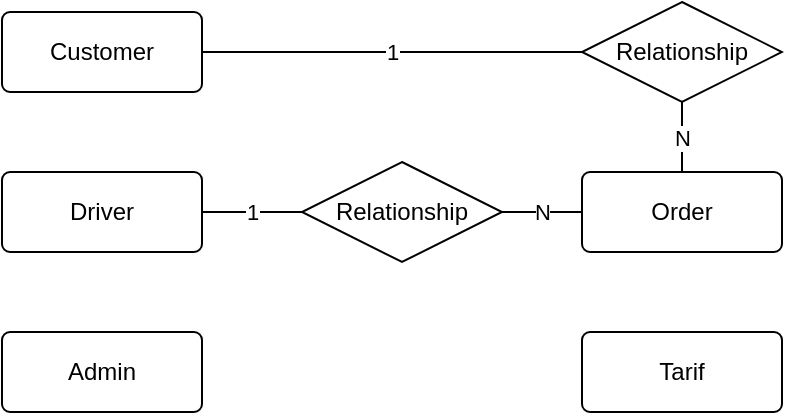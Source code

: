 <mxfile version="16.3.0" type="device"><diagram id="Zd7UATjgVGPOaaSjAe2f" name="Page-1"><mxGraphModel dx="868" dy="460" grid="1" gridSize="10" guides="1" tooltips="1" connect="1" arrows="1" fold="1" page="1" pageScale="1" pageWidth="827" pageHeight="1169" math="0" shadow="0"><root><mxCell id="0"/><mxCell id="1" parent="0"/><mxCell id="6AV_CVMUy0SZ6RTpncye-1" value="Driver" style="rounded=1;arcSize=10;whiteSpace=wrap;html=1;align=center;" parent="1" vertex="1"><mxGeometry x="90" y="200" width="100" height="40" as="geometry"/></mxCell><mxCell id="6AV_CVMUy0SZ6RTpncye-2" value="Customer" style="rounded=1;arcSize=10;whiteSpace=wrap;html=1;align=center;" parent="1" vertex="1"><mxGeometry x="90" y="120" width="100" height="40" as="geometry"/></mxCell><mxCell id="6AV_CVMUy0SZ6RTpncye-3" value="Admin" style="rounded=1;arcSize=10;whiteSpace=wrap;html=1;align=center;" parent="1" vertex="1"><mxGeometry x="90" y="280" width="100" height="40" as="geometry"/></mxCell><mxCell id="6AV_CVMUy0SZ6RTpncye-4" value="Order" style="rounded=1;arcSize=10;whiteSpace=wrap;html=1;align=center;" parent="1" vertex="1"><mxGeometry x="380" y="200" width="100" height="40" as="geometry"/></mxCell><mxCell id="6AV_CVMUy0SZ6RTpncye-5" value="Tarif" style="rounded=1;arcSize=10;whiteSpace=wrap;html=1;align=center;" parent="1" vertex="1"><mxGeometry x="380" y="280" width="100" height="40" as="geometry"/></mxCell><mxCell id="6AV_CVMUy0SZ6RTpncye-6" value="Relationship" style="shape=rhombus;perimeter=rhombusPerimeter;whiteSpace=wrap;html=1;align=center;" parent="1" vertex="1"><mxGeometry x="240" y="195" width="100" height="50" as="geometry"/></mxCell><mxCell id="6AV_CVMUy0SZ6RTpncye-10" value="Relationship" style="shape=rhombus;perimeter=rhombusPerimeter;whiteSpace=wrap;html=1;align=center;" parent="1" vertex="1"><mxGeometry x="380" y="115" width="100" height="50" as="geometry"/></mxCell><mxCell id="6AV_CVMUy0SZ6RTpncye-14" value="N" style="endArrow=none;html=1;rounded=0;exitX=0.5;exitY=1;exitDx=0;exitDy=0;entryX=0.5;entryY=0;entryDx=0;entryDy=0;" parent="1" source="6AV_CVMUy0SZ6RTpncye-10" target="6AV_CVMUy0SZ6RTpncye-4" edge="1"><mxGeometry relative="1" as="geometry"><mxPoint x="330" y="290" as="sourcePoint"/><mxPoint x="490" y="290" as="targetPoint"/></mxGeometry></mxCell><mxCell id="6AV_CVMUy0SZ6RTpncye-15" value="1" style="endArrow=none;html=1;rounded=0;exitX=1;exitY=0.5;exitDx=0;exitDy=0;entryX=0;entryY=0.5;entryDx=0;entryDy=0;" parent="1" source="6AV_CVMUy0SZ6RTpncye-2" target="6AV_CVMUy0SZ6RTpncye-10" edge="1"><mxGeometry relative="1" as="geometry"><mxPoint x="440" y="170" as="sourcePoint"/><mxPoint x="440" y="210" as="targetPoint"/></mxGeometry></mxCell><mxCell id="6AV_CVMUy0SZ6RTpncye-16" value="1" style="endArrow=none;html=1;rounded=0;exitX=1;exitY=0.5;exitDx=0;exitDy=0;entryX=0;entryY=0.5;entryDx=0;entryDy=0;" parent="1" source="6AV_CVMUy0SZ6RTpncye-1" target="6AV_CVMUy0SZ6RTpncye-6" edge="1"><mxGeometry relative="1" as="geometry"><mxPoint x="200" y="150" as="sourcePoint"/><mxPoint x="390" y="150" as="targetPoint"/></mxGeometry></mxCell><mxCell id="6AV_CVMUy0SZ6RTpncye-17" value="N" style="endArrow=none;html=1;rounded=0;exitX=1;exitY=0.5;exitDx=0;exitDy=0;entryX=0;entryY=0.5;entryDx=0;entryDy=0;" parent="1" source="6AV_CVMUy0SZ6RTpncye-6" target="6AV_CVMUy0SZ6RTpncye-4" edge="1"><mxGeometry relative="1" as="geometry"><mxPoint x="210" y="160" as="sourcePoint"/><mxPoint x="400" y="160" as="targetPoint"/></mxGeometry></mxCell></root></mxGraphModel></diagram></mxfile>